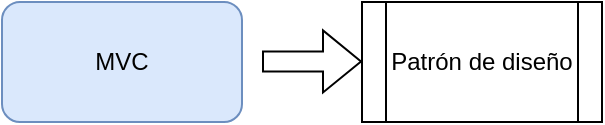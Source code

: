 <mxfile version="21.6.5" type="gitlab">
  <diagram name="Page-1" id="7lAIiiJx6JvmHaxcug1v">
    <mxGraphModel dx="1185" dy="425" grid="1" gridSize="10" guides="1" tooltips="1" connect="1" arrows="1" fold="1" page="1" pageScale="1" pageWidth="850" pageHeight="1100" math="0" shadow="0">
      <root>
        <mxCell id="0" />
        <mxCell id="1" parent="0" />
        <mxCell id="TRdgLWMIIoHeJco8LYhk-1" value="MVC" style="rounded=1;whiteSpace=wrap;html=1;fillColor=#dae8fc;strokeColor=#6c8ebf;" vertex="1" parent="1">
          <mxGeometry x="370" y="80" width="120" height="60" as="geometry" />
        </mxCell>
        <mxCell id="TRdgLWMIIoHeJco8LYhk-2" value="Patrón de diseño" style="shape=process;whiteSpace=wrap;html=1;backgroundOutline=1;" vertex="1" parent="1">
          <mxGeometry x="550" y="80" width="120" height="60" as="geometry" />
        </mxCell>
        <mxCell id="TRdgLWMIIoHeJco8LYhk-3" value="" style="shape=flexArrow;endArrow=classic;html=1;rounded=0;" edge="1" parent="1">
          <mxGeometry width="50" height="50" relative="1" as="geometry">
            <mxPoint x="500" y="109.71" as="sourcePoint" />
            <mxPoint x="550" y="109.71" as="targetPoint" />
          </mxGeometry>
        </mxCell>
      </root>
    </mxGraphModel>
  </diagram>
</mxfile>

